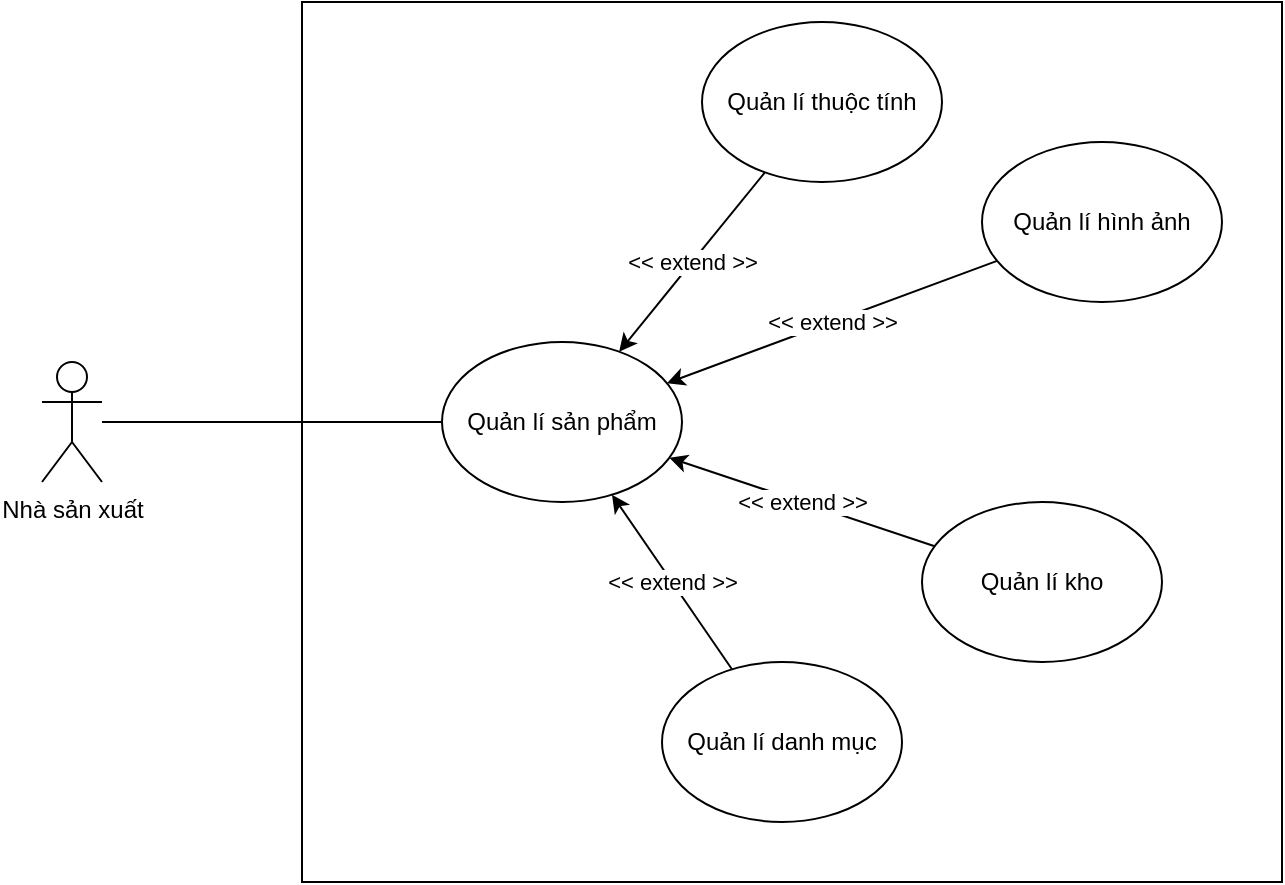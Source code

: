<mxfile version="19.0.3" type="device"><diagram id="gyNh6F6DhD54BFzDZaMi" name="Page-1"><mxGraphModel dx="1793" dy="1714" grid="1" gridSize="10" guides="1" tooltips="1" connect="1" arrows="1" fold="1" page="1" pageScale="1" pageWidth="850" pageHeight="1100" math="0" shadow="0"><root><mxCell id="0"/><mxCell id="1" parent="0"/><mxCell id="AShvTEAr74_B5AENwRFY-1" value="" style="html=1;" parent="1" vertex="1"><mxGeometry x="10" y="-80" width="490" height="440" as="geometry"/></mxCell><mxCell id="YOBOWFmZ0DyWFoSng4dO-4" style="rounded=0;orthogonalLoop=1;jettySize=auto;html=1;entryX=0;entryY=0.5;entryDx=0;entryDy=0;endArrow=none;endFill=0;" parent="1" source="Rv5A_dMuazjJF-FZ40Cw-1" target="Rv5A_dMuazjJF-FZ40Cw-2" edge="1"><mxGeometry relative="1" as="geometry"/></mxCell><mxCell id="Rv5A_dMuazjJF-FZ40Cw-1" value="Nhà sản xuất" style="shape=umlActor;verticalLabelPosition=bottom;verticalAlign=top;html=1;outlineConnect=0;" parent="1" vertex="1"><mxGeometry x="-120" y="100" width="30" height="60" as="geometry"/></mxCell><mxCell id="Rv5A_dMuazjJF-FZ40Cw-2" value="Quản lí sản phẩm" style="ellipse;whiteSpace=wrap;html=1;" parent="1" vertex="1"><mxGeometry x="80" y="90" width="120" height="80" as="geometry"/></mxCell><mxCell id="Rv5A_dMuazjJF-FZ40Cw-6" value="Quản lí danh mục" style="ellipse;whiteSpace=wrap;html=1;" parent="1" vertex="1"><mxGeometry x="190" y="250" width="120" height="80" as="geometry"/></mxCell><mxCell id="Rv5A_dMuazjJF-FZ40Cw-13" value="Quản lí thuộc tính" style="ellipse;whiteSpace=wrap;html=1;" parent="1" vertex="1"><mxGeometry x="210" y="-70" width="120" height="80" as="geometry"/></mxCell><mxCell id="Rv5A_dMuazjJF-FZ40Cw-14" value="Quản lí kho" style="ellipse;whiteSpace=wrap;html=1;" parent="1" vertex="1"><mxGeometry x="320" y="170" width="120" height="80" as="geometry"/></mxCell><mxCell id="Rv5A_dMuazjJF-FZ40Cw-16" value="&amp;lt;&amp;lt; extend &amp;gt;&amp;gt;" style="endArrow=classic;html=1;rounded=0;" parent="1" source="Rv5A_dMuazjJF-FZ40Cw-13" target="Rv5A_dMuazjJF-FZ40Cw-2" edge="1"><mxGeometry width="50" height="50" relative="1" as="geometry"><mxPoint x="450" y="70" as="sourcePoint"/><mxPoint x="500" y="20" as="targetPoint"/></mxGeometry></mxCell><mxCell id="Rv5A_dMuazjJF-FZ40Cw-19" value="Quản lí hình ảnh" style="ellipse;whiteSpace=wrap;html=1;" parent="1" vertex="1"><mxGeometry x="350" y="-10" width="120" height="80" as="geometry"/></mxCell><mxCell id="hkVXXIjeyQ7cPMNyJpDE-1" value="&amp;lt;&amp;lt; extend &amp;gt;&amp;gt;" style="endArrow=classic;html=1;rounded=0;" edge="1" parent="1" source="Rv5A_dMuazjJF-FZ40Cw-19" target="Rv5A_dMuazjJF-FZ40Cw-2"><mxGeometry width="50" height="50" relative="1" as="geometry"><mxPoint x="245.308" y="12.636" as="sourcePoint"/><mxPoint x="144.681" y="107.359" as="targetPoint"/></mxGeometry></mxCell><mxCell id="hkVXXIjeyQ7cPMNyJpDE-2" value="&amp;lt;&amp;lt; extend &amp;gt;&amp;gt;" style="endArrow=classic;html=1;rounded=0;" edge="1" parent="1" source="Rv5A_dMuazjJF-FZ40Cw-14" target="Rv5A_dMuazjJF-FZ40Cw-2"><mxGeometry width="50" height="50" relative="1" as="geometry"><mxPoint x="255.308" y="22.636" as="sourcePoint"/><mxPoint x="154.681" y="117.359" as="targetPoint"/></mxGeometry></mxCell><mxCell id="hkVXXIjeyQ7cPMNyJpDE-3" value="&amp;lt;&amp;lt; extend &amp;gt;&amp;gt;" style="endArrow=classic;html=1;rounded=0;" edge="1" parent="1" source="Rv5A_dMuazjJF-FZ40Cw-6" target="Rv5A_dMuazjJF-FZ40Cw-2"><mxGeometry width="50" height="50" relative="1" as="geometry"><mxPoint x="265.308" y="32.636" as="sourcePoint"/><mxPoint x="164.681" y="127.359" as="targetPoint"/></mxGeometry></mxCell></root></mxGraphModel></diagram></mxfile>